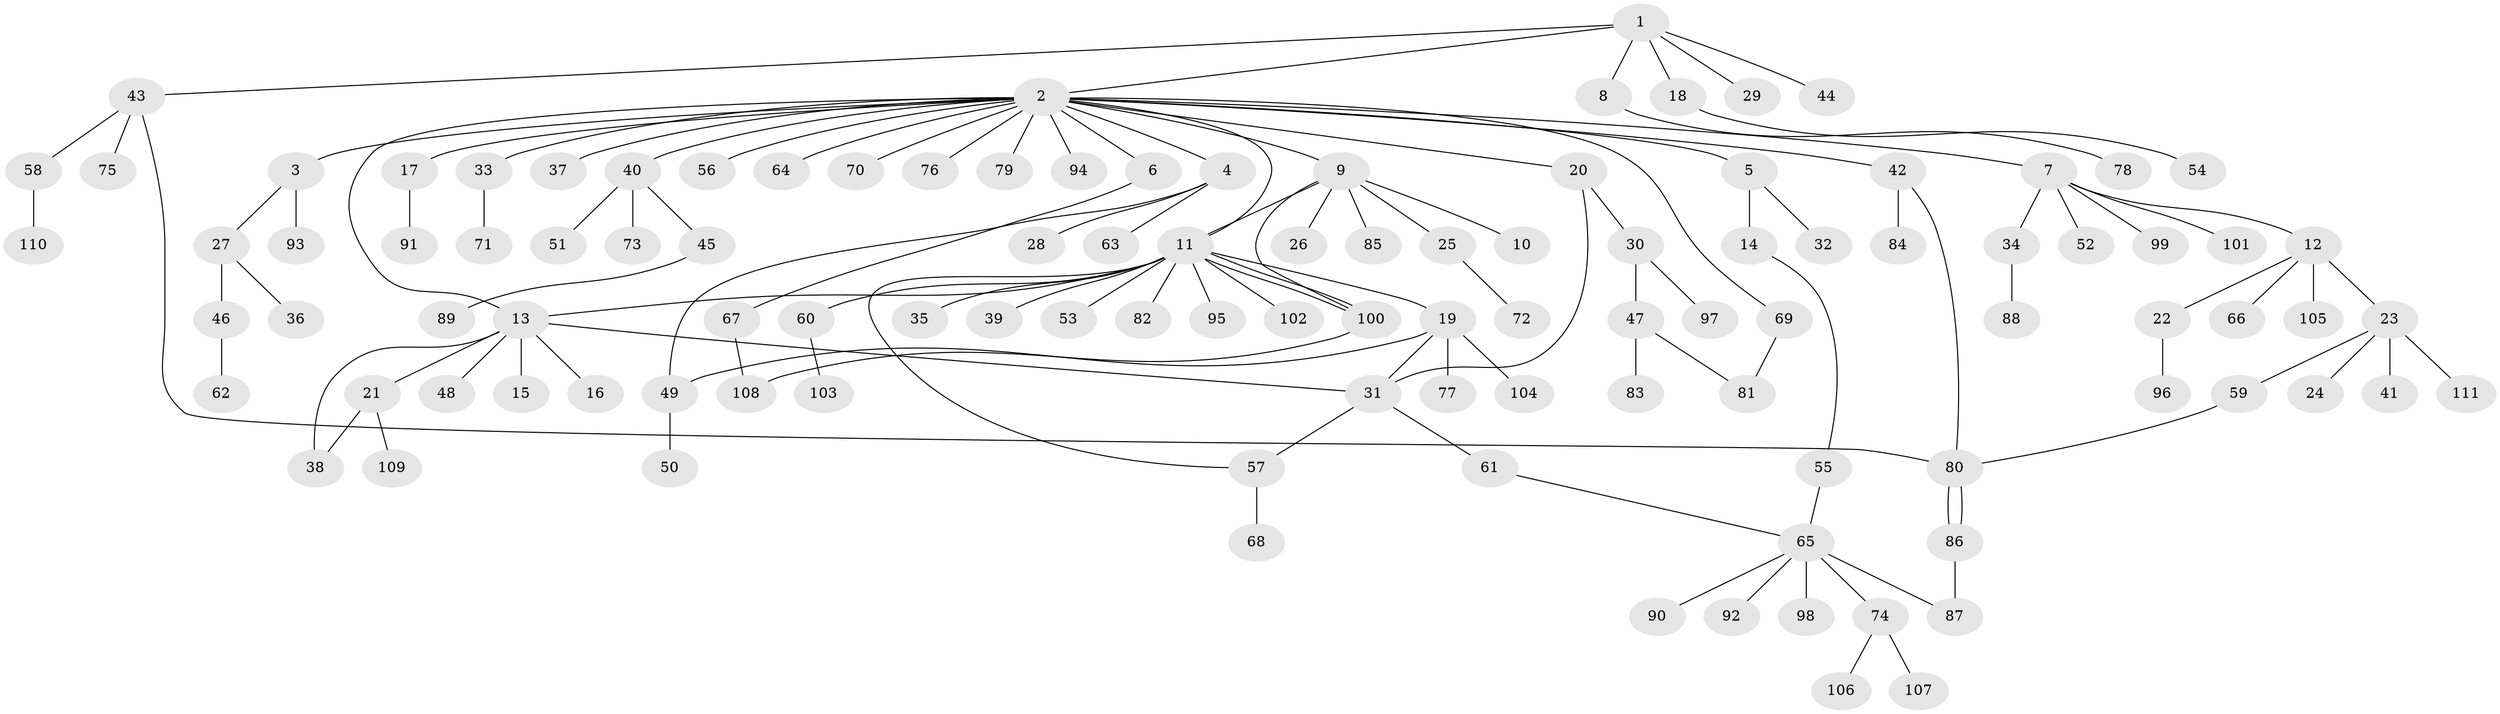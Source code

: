// coarse degree distribution, {4: 0.11428571428571428, 12: 0.02857142857142857, 2: 0.34285714285714286, 5: 0.05714285714285714, 3: 0.14285714285714285, 1: 0.2857142857142857, 7: 0.02857142857142857}
// Generated by graph-tools (version 1.1) at 2025/50/03/04/25 22:50:42]
// undirected, 111 vertices, 126 edges
graph export_dot {
  node [color=gray90,style=filled];
  1;
  2;
  3;
  4;
  5;
  6;
  7;
  8;
  9;
  10;
  11;
  12;
  13;
  14;
  15;
  16;
  17;
  18;
  19;
  20;
  21;
  22;
  23;
  24;
  25;
  26;
  27;
  28;
  29;
  30;
  31;
  32;
  33;
  34;
  35;
  36;
  37;
  38;
  39;
  40;
  41;
  42;
  43;
  44;
  45;
  46;
  47;
  48;
  49;
  50;
  51;
  52;
  53;
  54;
  55;
  56;
  57;
  58;
  59;
  60;
  61;
  62;
  63;
  64;
  65;
  66;
  67;
  68;
  69;
  70;
  71;
  72;
  73;
  74;
  75;
  76;
  77;
  78;
  79;
  80;
  81;
  82;
  83;
  84;
  85;
  86;
  87;
  88;
  89;
  90;
  91;
  92;
  93;
  94;
  95;
  96;
  97;
  98;
  99;
  100;
  101;
  102;
  103;
  104;
  105;
  106;
  107;
  108;
  109;
  110;
  111;
  1 -- 2;
  1 -- 8;
  1 -- 18;
  1 -- 29;
  1 -- 43;
  1 -- 44;
  2 -- 3;
  2 -- 4;
  2 -- 5;
  2 -- 6;
  2 -- 7;
  2 -- 9;
  2 -- 11;
  2 -- 13;
  2 -- 17;
  2 -- 20;
  2 -- 33;
  2 -- 37;
  2 -- 40;
  2 -- 42;
  2 -- 56;
  2 -- 64;
  2 -- 69;
  2 -- 70;
  2 -- 76;
  2 -- 79;
  2 -- 94;
  3 -- 27;
  3 -- 93;
  4 -- 28;
  4 -- 49;
  4 -- 63;
  5 -- 14;
  5 -- 32;
  6 -- 67;
  7 -- 12;
  7 -- 34;
  7 -- 52;
  7 -- 99;
  7 -- 101;
  8 -- 78;
  9 -- 10;
  9 -- 11;
  9 -- 25;
  9 -- 26;
  9 -- 85;
  9 -- 100;
  11 -- 13;
  11 -- 19;
  11 -- 35;
  11 -- 39;
  11 -- 53;
  11 -- 57;
  11 -- 60;
  11 -- 82;
  11 -- 95;
  11 -- 100;
  11 -- 100;
  11 -- 102;
  12 -- 22;
  12 -- 23;
  12 -- 66;
  12 -- 105;
  13 -- 15;
  13 -- 16;
  13 -- 21;
  13 -- 31;
  13 -- 38;
  13 -- 48;
  14 -- 55;
  17 -- 91;
  18 -- 54;
  19 -- 31;
  19 -- 49;
  19 -- 77;
  19 -- 104;
  20 -- 30;
  20 -- 31;
  21 -- 38;
  21 -- 109;
  22 -- 96;
  23 -- 24;
  23 -- 41;
  23 -- 59;
  23 -- 111;
  25 -- 72;
  27 -- 36;
  27 -- 46;
  30 -- 47;
  30 -- 97;
  31 -- 57;
  31 -- 61;
  33 -- 71;
  34 -- 88;
  40 -- 45;
  40 -- 51;
  40 -- 73;
  42 -- 80;
  42 -- 84;
  43 -- 58;
  43 -- 75;
  43 -- 80;
  45 -- 89;
  46 -- 62;
  47 -- 81;
  47 -- 83;
  49 -- 50;
  55 -- 65;
  57 -- 68;
  58 -- 110;
  59 -- 80;
  60 -- 103;
  61 -- 65;
  65 -- 74;
  65 -- 87;
  65 -- 90;
  65 -- 92;
  65 -- 98;
  67 -- 108;
  69 -- 81;
  74 -- 106;
  74 -- 107;
  80 -- 86;
  80 -- 86;
  86 -- 87;
  100 -- 108;
}
